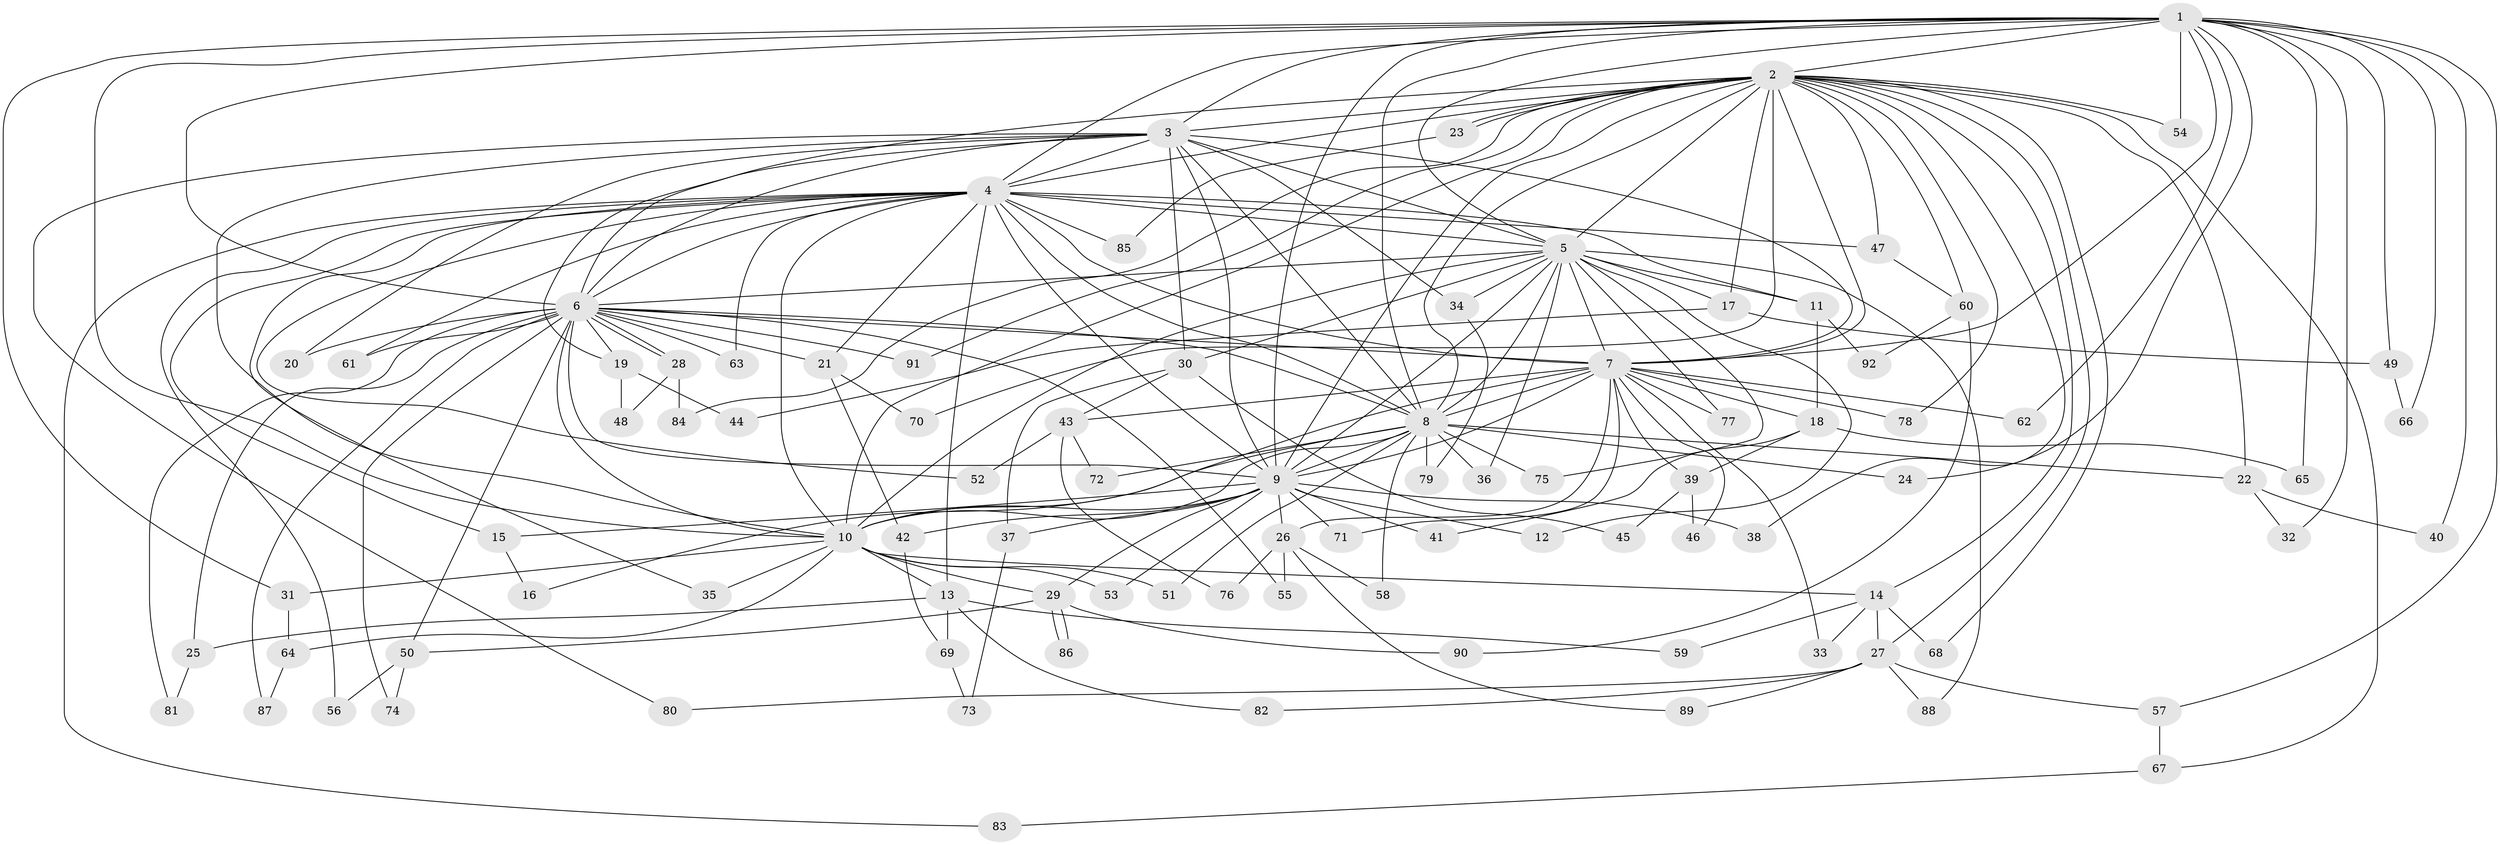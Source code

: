 // coarse degree distribution, {13: 0.015384615384615385, 15: 0.046153846153846156, 4: 0.1076923076923077, 20: 0.03076923076923077, 5: 0.07692307692307693, 6: 0.03076923076923077, 3: 0.18461538461538463, 17: 0.03076923076923077, 2: 0.4153846153846154, 21: 0.015384615384615385, 16: 0.015384615384615385, 7: 0.015384615384615385, 1: 0.015384615384615385}
// Generated by graph-tools (version 1.1) at 2025/36/03/04/25 23:36:32]
// undirected, 92 vertices, 209 edges
graph export_dot {
  node [color=gray90,style=filled];
  1;
  2;
  3;
  4;
  5;
  6;
  7;
  8;
  9;
  10;
  11;
  12;
  13;
  14;
  15;
  16;
  17;
  18;
  19;
  20;
  21;
  22;
  23;
  24;
  25;
  26;
  27;
  28;
  29;
  30;
  31;
  32;
  33;
  34;
  35;
  36;
  37;
  38;
  39;
  40;
  41;
  42;
  43;
  44;
  45;
  46;
  47;
  48;
  49;
  50;
  51;
  52;
  53;
  54;
  55;
  56;
  57;
  58;
  59;
  60;
  61;
  62;
  63;
  64;
  65;
  66;
  67;
  68;
  69;
  70;
  71;
  72;
  73;
  74;
  75;
  76;
  77;
  78;
  79;
  80;
  81;
  82;
  83;
  84;
  85;
  86;
  87;
  88;
  89;
  90;
  91;
  92;
  1 -- 2;
  1 -- 3;
  1 -- 4;
  1 -- 5;
  1 -- 6;
  1 -- 7;
  1 -- 8;
  1 -- 9;
  1 -- 10;
  1 -- 24;
  1 -- 31;
  1 -- 32;
  1 -- 40;
  1 -- 49;
  1 -- 54;
  1 -- 57;
  1 -- 62;
  1 -- 65;
  1 -- 66;
  2 -- 3;
  2 -- 4;
  2 -- 5;
  2 -- 6;
  2 -- 7;
  2 -- 8;
  2 -- 9;
  2 -- 10;
  2 -- 14;
  2 -- 17;
  2 -- 22;
  2 -- 23;
  2 -- 23;
  2 -- 27;
  2 -- 38;
  2 -- 47;
  2 -- 54;
  2 -- 60;
  2 -- 67;
  2 -- 68;
  2 -- 70;
  2 -- 78;
  2 -- 84;
  2 -- 91;
  3 -- 4;
  3 -- 5;
  3 -- 6;
  3 -- 7;
  3 -- 8;
  3 -- 9;
  3 -- 10;
  3 -- 19;
  3 -- 20;
  3 -- 30;
  3 -- 34;
  3 -- 80;
  4 -- 5;
  4 -- 6;
  4 -- 7;
  4 -- 8;
  4 -- 9;
  4 -- 10;
  4 -- 11;
  4 -- 13;
  4 -- 15;
  4 -- 21;
  4 -- 35;
  4 -- 47;
  4 -- 52;
  4 -- 56;
  4 -- 61;
  4 -- 63;
  4 -- 83;
  4 -- 85;
  5 -- 6;
  5 -- 7;
  5 -- 8;
  5 -- 9;
  5 -- 10;
  5 -- 11;
  5 -- 12;
  5 -- 17;
  5 -- 30;
  5 -- 34;
  5 -- 36;
  5 -- 75;
  5 -- 77;
  5 -- 88;
  6 -- 7;
  6 -- 8;
  6 -- 9;
  6 -- 10;
  6 -- 19;
  6 -- 20;
  6 -- 21;
  6 -- 25;
  6 -- 28;
  6 -- 28;
  6 -- 50;
  6 -- 55;
  6 -- 61;
  6 -- 63;
  6 -- 74;
  6 -- 81;
  6 -- 87;
  6 -- 91;
  7 -- 8;
  7 -- 9;
  7 -- 10;
  7 -- 18;
  7 -- 26;
  7 -- 33;
  7 -- 39;
  7 -- 43;
  7 -- 46;
  7 -- 62;
  7 -- 71;
  7 -- 77;
  7 -- 78;
  8 -- 9;
  8 -- 10;
  8 -- 16;
  8 -- 22;
  8 -- 24;
  8 -- 36;
  8 -- 51;
  8 -- 58;
  8 -- 72;
  8 -- 75;
  8 -- 79;
  9 -- 10;
  9 -- 12;
  9 -- 15;
  9 -- 26;
  9 -- 29;
  9 -- 37;
  9 -- 38;
  9 -- 41;
  9 -- 42;
  9 -- 53;
  9 -- 71;
  10 -- 13;
  10 -- 14;
  10 -- 29;
  10 -- 31;
  10 -- 35;
  10 -- 51;
  10 -- 53;
  10 -- 64;
  11 -- 18;
  11 -- 92;
  13 -- 25;
  13 -- 59;
  13 -- 69;
  13 -- 82;
  14 -- 27;
  14 -- 33;
  14 -- 59;
  14 -- 68;
  15 -- 16;
  17 -- 44;
  17 -- 49;
  18 -- 39;
  18 -- 41;
  18 -- 65;
  19 -- 44;
  19 -- 48;
  21 -- 42;
  21 -- 70;
  22 -- 32;
  22 -- 40;
  23 -- 85;
  25 -- 81;
  26 -- 55;
  26 -- 58;
  26 -- 76;
  26 -- 89;
  27 -- 57;
  27 -- 80;
  27 -- 82;
  27 -- 88;
  27 -- 89;
  28 -- 48;
  28 -- 84;
  29 -- 50;
  29 -- 86;
  29 -- 86;
  29 -- 90;
  30 -- 37;
  30 -- 43;
  30 -- 45;
  31 -- 64;
  34 -- 79;
  37 -- 73;
  39 -- 45;
  39 -- 46;
  42 -- 69;
  43 -- 52;
  43 -- 72;
  43 -- 76;
  47 -- 60;
  49 -- 66;
  50 -- 56;
  50 -- 74;
  57 -- 67;
  60 -- 90;
  60 -- 92;
  64 -- 87;
  67 -- 83;
  69 -- 73;
}
